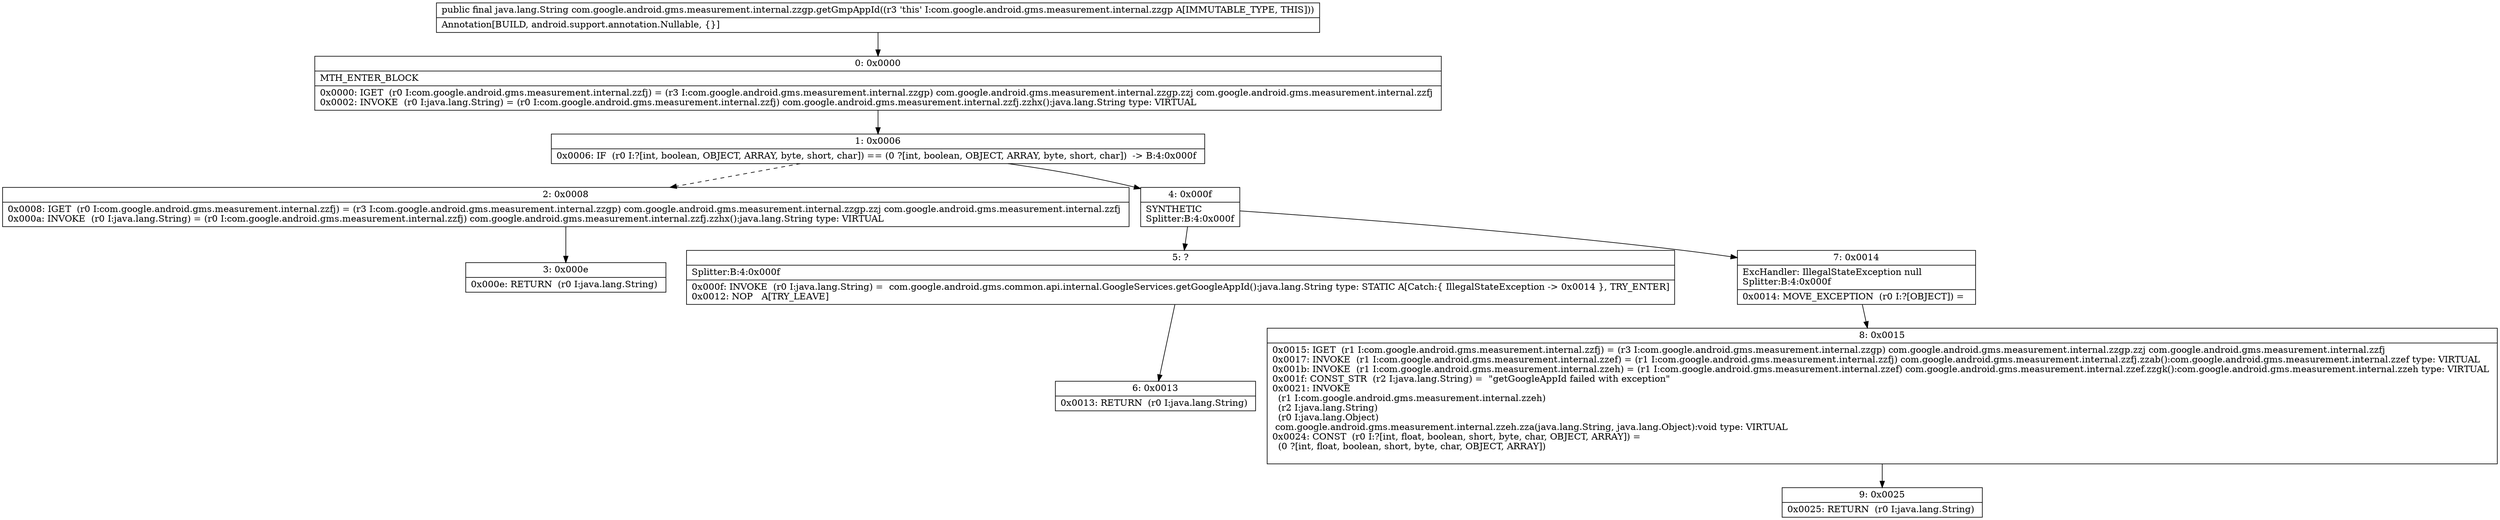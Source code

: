 digraph "CFG forcom.google.android.gms.measurement.internal.zzgp.getGmpAppId()Ljava\/lang\/String;" {
Node_0 [shape=record,label="{0\:\ 0x0000|MTH_ENTER_BLOCK\l|0x0000: IGET  (r0 I:com.google.android.gms.measurement.internal.zzfj) = (r3 I:com.google.android.gms.measurement.internal.zzgp) com.google.android.gms.measurement.internal.zzgp.zzj com.google.android.gms.measurement.internal.zzfj \l0x0002: INVOKE  (r0 I:java.lang.String) = (r0 I:com.google.android.gms.measurement.internal.zzfj) com.google.android.gms.measurement.internal.zzfj.zzhx():java.lang.String type: VIRTUAL \l}"];
Node_1 [shape=record,label="{1\:\ 0x0006|0x0006: IF  (r0 I:?[int, boolean, OBJECT, ARRAY, byte, short, char]) == (0 ?[int, boolean, OBJECT, ARRAY, byte, short, char])  \-\> B:4:0x000f \l}"];
Node_2 [shape=record,label="{2\:\ 0x0008|0x0008: IGET  (r0 I:com.google.android.gms.measurement.internal.zzfj) = (r3 I:com.google.android.gms.measurement.internal.zzgp) com.google.android.gms.measurement.internal.zzgp.zzj com.google.android.gms.measurement.internal.zzfj \l0x000a: INVOKE  (r0 I:java.lang.String) = (r0 I:com.google.android.gms.measurement.internal.zzfj) com.google.android.gms.measurement.internal.zzfj.zzhx():java.lang.String type: VIRTUAL \l}"];
Node_3 [shape=record,label="{3\:\ 0x000e|0x000e: RETURN  (r0 I:java.lang.String) \l}"];
Node_4 [shape=record,label="{4\:\ 0x000f|SYNTHETIC\lSplitter:B:4:0x000f\l}"];
Node_5 [shape=record,label="{5\:\ ?|Splitter:B:4:0x000f\l|0x000f: INVOKE  (r0 I:java.lang.String) =  com.google.android.gms.common.api.internal.GoogleServices.getGoogleAppId():java.lang.String type: STATIC A[Catch:\{ IllegalStateException \-\> 0x0014 \}, TRY_ENTER]\l0x0012: NOP   A[TRY_LEAVE]\l}"];
Node_6 [shape=record,label="{6\:\ 0x0013|0x0013: RETURN  (r0 I:java.lang.String) \l}"];
Node_7 [shape=record,label="{7\:\ 0x0014|ExcHandler: IllegalStateException null\lSplitter:B:4:0x000f\l|0x0014: MOVE_EXCEPTION  (r0 I:?[OBJECT]) =  \l}"];
Node_8 [shape=record,label="{8\:\ 0x0015|0x0015: IGET  (r1 I:com.google.android.gms.measurement.internal.zzfj) = (r3 I:com.google.android.gms.measurement.internal.zzgp) com.google.android.gms.measurement.internal.zzgp.zzj com.google.android.gms.measurement.internal.zzfj \l0x0017: INVOKE  (r1 I:com.google.android.gms.measurement.internal.zzef) = (r1 I:com.google.android.gms.measurement.internal.zzfj) com.google.android.gms.measurement.internal.zzfj.zzab():com.google.android.gms.measurement.internal.zzef type: VIRTUAL \l0x001b: INVOKE  (r1 I:com.google.android.gms.measurement.internal.zzeh) = (r1 I:com.google.android.gms.measurement.internal.zzef) com.google.android.gms.measurement.internal.zzef.zzgk():com.google.android.gms.measurement.internal.zzeh type: VIRTUAL \l0x001f: CONST_STR  (r2 I:java.lang.String) =  \"getGoogleAppId failed with exception\" \l0x0021: INVOKE  \l  (r1 I:com.google.android.gms.measurement.internal.zzeh)\l  (r2 I:java.lang.String)\l  (r0 I:java.lang.Object)\l com.google.android.gms.measurement.internal.zzeh.zza(java.lang.String, java.lang.Object):void type: VIRTUAL \l0x0024: CONST  (r0 I:?[int, float, boolean, short, byte, char, OBJECT, ARRAY]) = \l  (0 ?[int, float, boolean, short, byte, char, OBJECT, ARRAY])\l \l}"];
Node_9 [shape=record,label="{9\:\ 0x0025|0x0025: RETURN  (r0 I:java.lang.String) \l}"];
MethodNode[shape=record,label="{public final java.lang.String com.google.android.gms.measurement.internal.zzgp.getGmpAppId((r3 'this' I:com.google.android.gms.measurement.internal.zzgp A[IMMUTABLE_TYPE, THIS]))  | Annotation[BUILD, android.support.annotation.Nullable, \{\}]\l}"];
MethodNode -> Node_0;
Node_0 -> Node_1;
Node_1 -> Node_2[style=dashed];
Node_1 -> Node_4;
Node_2 -> Node_3;
Node_4 -> Node_5;
Node_4 -> Node_7;
Node_5 -> Node_6;
Node_7 -> Node_8;
Node_8 -> Node_9;
}

